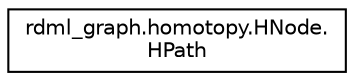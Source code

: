 digraph "Graphical Class Hierarchy"
{
 // LATEX_PDF_SIZE
  edge [fontname="Helvetica",fontsize="10",labelfontname="Helvetica",labelfontsize="10"];
  node [fontname="Helvetica",fontsize="10",shape=record];
  rankdir="LR";
  Node0 [label="rdml_graph.homotopy.HNode.\lHPath",height=0.2,width=0.4,color="black", fillcolor="white", style="filled",URL="$classrdml__graph_1_1homotopy_1_1HNode_1_1HPath.html",tooltip="HPath This is a partial clone of HNode, without links to all nodes."];
}
